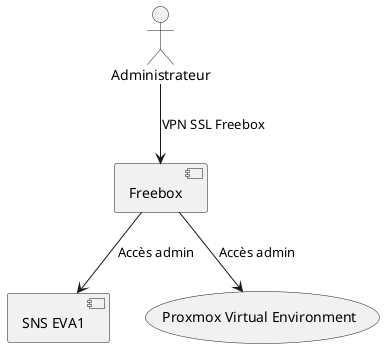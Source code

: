 @startuml

:Administrateur: as admin
[Freebox] as box
[SNS EVA1] as firewall
(Proxmox Virtual Environment) as pve

admin --> box : VPN SSL Freebox
box --> firewall : Accès admin
box --> pve : Accès admin



@enduml
